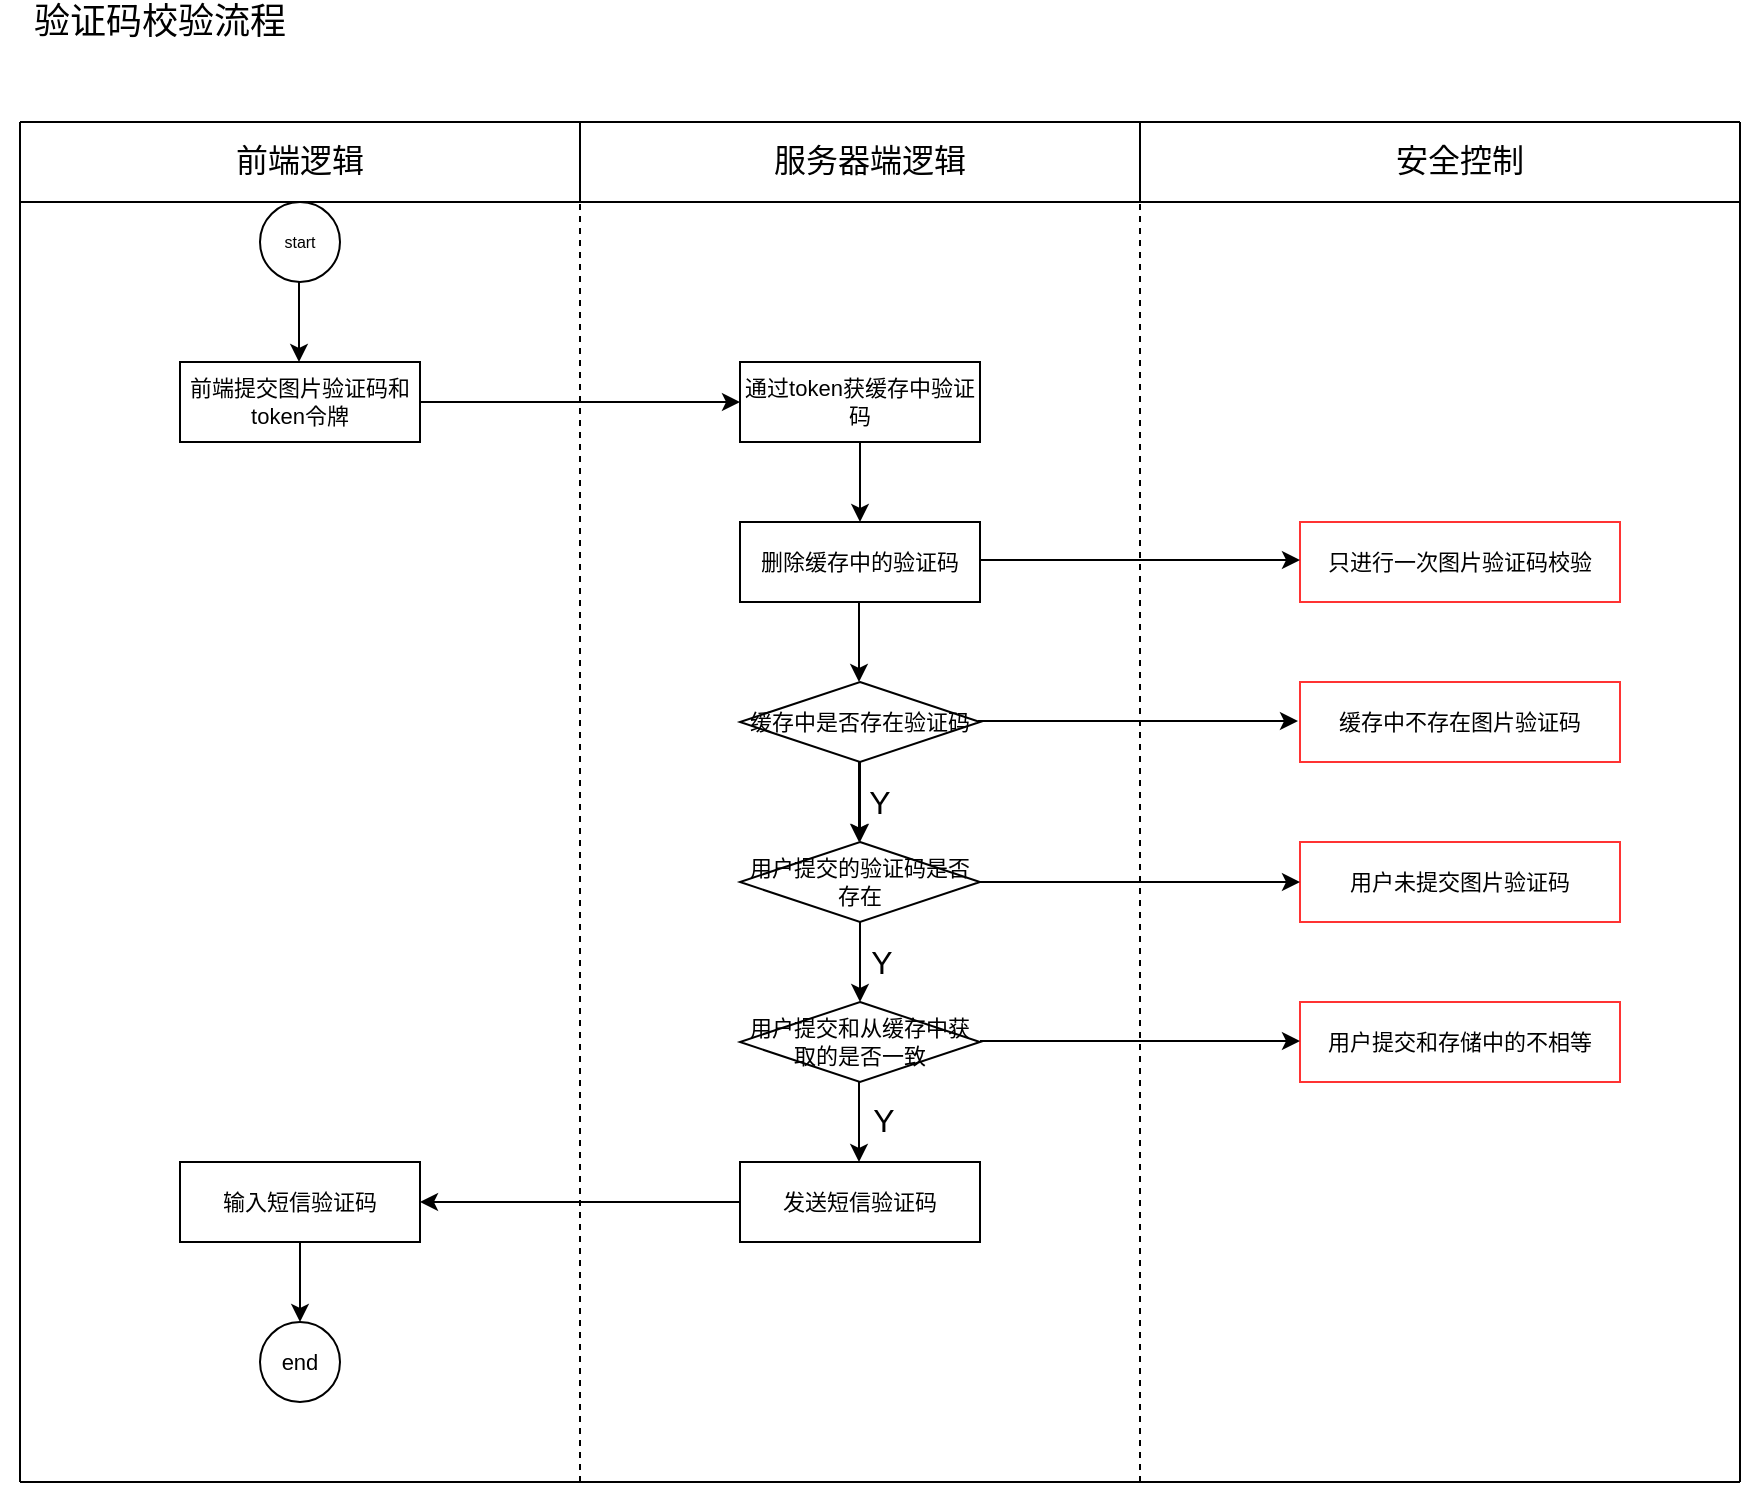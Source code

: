 <mxfile version="11.1.4" type="github"><diagram id="Hb7DwbeiHw049MgWfklC" name="第 1 页"><mxGraphModel dx="1824" dy="928" grid="1" gridSize="10" guides="1" tooltips="1" connect="1" arrows="1" fold="1" page="1" pageScale="1" pageWidth="1169" pageHeight="1654" math="0" shadow="0"><root><mxCell id="0"/><mxCell id="1" parent="0"/><mxCell id="GvQ9ep-fzIfQ1WdBwdYZ-8" value="验证码校验流程" style="text;html=1;strokeColor=none;fillColor=none;align=center;verticalAlign=middle;whiteSpace=wrap;rounded=0;fontSize=18;" vertex="1" parent="1"><mxGeometry x="28" y="340" width="160" height="20" as="geometry"/></mxCell><mxCell id="GvQ9ep-fzIfQ1WdBwdYZ-9" value="start" style="ellipse;whiteSpace=wrap;html=1;aspect=fixed;fontSize=8;" vertex="1" parent="1"><mxGeometry x="158" y="440" width="40" height="40" as="geometry"/></mxCell><mxCell id="GvQ9ep-fzIfQ1WdBwdYZ-10" value="前端提交图片验证码和token令牌" style="rounded=0;whiteSpace=wrap;html=1;fontSize=11;" vertex="1" parent="1"><mxGeometry x="118" y="520" width="120" height="40" as="geometry"/></mxCell><mxCell id="GvQ9ep-fzIfQ1WdBwdYZ-11" value="通过token获缓存中验证码" style="rounded=0;whiteSpace=wrap;html=1;fontSize=11;" vertex="1" parent="1"><mxGeometry x="398" y="520" width="120" height="40" as="geometry"/></mxCell><mxCell id="GvQ9ep-fzIfQ1WdBwdYZ-12" value="" style="endArrow=none;html=1;fontSize=11;dashed=1;" edge="1" parent="1"><mxGeometry width="50" height="50" relative="1" as="geometry"><mxPoint x="318" y="1080" as="sourcePoint"/><mxPoint x="318" y="440" as="targetPoint"/></mxGeometry></mxCell><mxCell id="GvQ9ep-fzIfQ1WdBwdYZ-13" value="" style="endArrow=none;html=1;fontSize=11;dashed=1;" edge="1" parent="1"><mxGeometry width="50" height="50" relative="1" as="geometry"><mxPoint x="598" y="1080" as="sourcePoint"/><mxPoint x="598" y="440" as="targetPoint"/></mxGeometry></mxCell><mxCell id="GvQ9ep-fzIfQ1WdBwdYZ-14" value="" style="endArrow=none;html=1;fontSize=11;" edge="1" parent="1"><mxGeometry width="50" height="50" relative="1" as="geometry"><mxPoint x="38" y="1080" as="sourcePoint"/><mxPoint x="38.0" y="440" as="targetPoint"/></mxGeometry></mxCell><mxCell id="GvQ9ep-fzIfQ1WdBwdYZ-15" value="" style="endArrow=classic;html=1;fontSize=11;entryX=0;entryY=0.5;entryDx=0;entryDy=0;exitX=1;exitY=0.5;exitDx=0;exitDy=0;" edge="1" parent="1" source="GvQ9ep-fzIfQ1WdBwdYZ-10" target="GvQ9ep-fzIfQ1WdBwdYZ-11"><mxGeometry width="50" height="50" relative="1" as="geometry"><mxPoint x="238" y="580" as="sourcePoint"/><mxPoint x="288" y="530" as="targetPoint"/></mxGeometry></mxCell><mxCell id="GvQ9ep-fzIfQ1WdBwdYZ-16" value="" style="endArrow=classic;html=1;fontSize=11;" edge="1" parent="1"><mxGeometry width="50" height="50" relative="1" as="geometry"><mxPoint x="177.5" y="480" as="sourcePoint"/><mxPoint x="177.5" y="520" as="targetPoint"/></mxGeometry></mxCell><mxCell id="GvQ9ep-fzIfQ1WdBwdYZ-27" value="" style="edgeStyle=orthogonalEdgeStyle;rounded=0;orthogonalLoop=1;jettySize=auto;html=1;fontSize=11;" edge="1" parent="1" source="GvQ9ep-fzIfQ1WdBwdYZ-17" target="GvQ9ep-fzIfQ1WdBwdYZ-23"><mxGeometry relative="1" as="geometry"/></mxCell><mxCell id="GvQ9ep-fzIfQ1WdBwdYZ-17" value="缓存中是否存在验证码" style="rhombus;whiteSpace=wrap;html=1;fontSize=11;" vertex="1" parent="1"><mxGeometry x="398" y="680" width="120" height="40" as="geometry"/></mxCell><mxCell id="GvQ9ep-fzIfQ1WdBwdYZ-18" value="删除缓存中的验证码" style="rounded=0;whiteSpace=wrap;html=1;fontSize=11;" vertex="1" parent="1"><mxGeometry x="398" y="600" width="120" height="40" as="geometry"/></mxCell><mxCell id="GvQ9ep-fzIfQ1WdBwdYZ-19" value="" style="endArrow=classic;html=1;fontSize=11;" edge="1" parent="1"><mxGeometry width="50" height="50" relative="1" as="geometry"><mxPoint x="458" y="560" as="sourcePoint"/><mxPoint x="458" y="600" as="targetPoint"/></mxGeometry></mxCell><mxCell id="GvQ9ep-fzIfQ1WdBwdYZ-20" value="" style="endArrow=classic;html=1;fontSize=11;" edge="1" parent="1"><mxGeometry width="50" height="50" relative="1" as="geometry"><mxPoint x="457.5" y="640" as="sourcePoint"/><mxPoint x="457.5" y="680" as="targetPoint"/></mxGeometry></mxCell><mxCell id="GvQ9ep-fzIfQ1WdBwdYZ-22" value="" style="endArrow=classic;html=1;fontSize=11;" edge="1" parent="1"><mxGeometry width="50" height="50" relative="1" as="geometry"><mxPoint x="457.5" y="720" as="sourcePoint"/><mxPoint x="457.5" y="760" as="targetPoint"/></mxGeometry></mxCell><mxCell id="GvQ9ep-fzIfQ1WdBwdYZ-23" value="用户提交的验证码是否存在" style="rhombus;whiteSpace=wrap;html=1;fontSize=11;" vertex="1" parent="1"><mxGeometry x="398" y="760" width="120" height="40" as="geometry"/></mxCell><mxCell id="GvQ9ep-fzIfQ1WdBwdYZ-26" value="用户提交和从缓存中获取的是否一致" style="rhombus;whiteSpace=wrap;html=1;fontSize=11;" vertex="1" parent="1"><mxGeometry x="398" y="840" width="120" height="40" as="geometry"/></mxCell><mxCell id="GvQ9ep-fzIfQ1WdBwdYZ-28" value="" style="endArrow=classic;html=1;fontSize=11;" edge="1" parent="1"><mxGeometry width="50" height="50" relative="1" as="geometry"><mxPoint x="458" y="800" as="sourcePoint"/><mxPoint x="458" y="840" as="targetPoint"/></mxGeometry></mxCell><mxCell id="GvQ9ep-fzIfQ1WdBwdYZ-30" value="" style="endArrow=classic;html=1;fontSize=11;" edge="1" parent="1"><mxGeometry width="50" height="50" relative="1" as="geometry"><mxPoint x="457.5" y="880" as="sourcePoint"/><mxPoint x="457.5" y="920" as="targetPoint"/></mxGeometry></mxCell><mxCell id="GvQ9ep-fzIfQ1WdBwdYZ-31" value="发送短信验证码" style="rounded=0;whiteSpace=wrap;html=1;fontSize=11;" vertex="1" parent="1"><mxGeometry x="398" y="920" width="120" height="40" as="geometry"/></mxCell><mxCell id="GvQ9ep-fzIfQ1WdBwdYZ-32" value="输入短信验证码" style="rounded=0;whiteSpace=wrap;html=1;fontSize=11;" vertex="1" parent="1"><mxGeometry x="118" y="920" width="120" height="40" as="geometry"/></mxCell><mxCell id="GvQ9ep-fzIfQ1WdBwdYZ-33" value="" style="endArrow=classic;html=1;fontSize=11;exitX=0;exitY=0.5;exitDx=0;exitDy=0;entryX=1;entryY=0.5;entryDx=0;entryDy=0;" edge="1" parent="1" source="GvQ9ep-fzIfQ1WdBwdYZ-31" target="GvQ9ep-fzIfQ1WdBwdYZ-32"><mxGeometry width="50" height="50" relative="1" as="geometry"><mxPoint x="238" y="940" as="sourcePoint"/><mxPoint x="278" y="850" as="targetPoint"/></mxGeometry></mxCell><mxCell id="GvQ9ep-fzIfQ1WdBwdYZ-34" value="end" style="ellipse;whiteSpace=wrap;html=1;aspect=fixed;fontSize=11;" vertex="1" parent="1"><mxGeometry x="158" y="1000" width="40" height="40" as="geometry"/></mxCell><mxCell id="GvQ9ep-fzIfQ1WdBwdYZ-35" value="" style="endArrow=classic;html=1;fontSize=11;" edge="1" parent="1"><mxGeometry width="50" height="50" relative="1" as="geometry"><mxPoint x="178" y="960" as="sourcePoint"/><mxPoint x="178" y="1000" as="targetPoint"/></mxGeometry></mxCell><mxCell id="GvQ9ep-fzIfQ1WdBwdYZ-36" value="" style="endArrow=none;html=1;fontSize=11;" edge="1" parent="1"><mxGeometry width="50" height="50" relative="1" as="geometry"><mxPoint x="38" y="440" as="sourcePoint"/><mxPoint x="898" y="440" as="targetPoint"/></mxGeometry></mxCell><mxCell id="GvQ9ep-fzIfQ1WdBwdYZ-37" value="" style="endArrow=none;html=1;fontSize=11;" edge="1" parent="1"><mxGeometry width="50" height="50" relative="1" as="geometry"><mxPoint x="38" y="400" as="sourcePoint"/><mxPoint x="898" y="400" as="targetPoint"/></mxGeometry></mxCell><mxCell id="GvQ9ep-fzIfQ1WdBwdYZ-38" value="" style="endArrow=none;html=1;fontSize=11;" edge="1" parent="1"><mxGeometry width="50" height="50" relative="1" as="geometry"><mxPoint x="318" y="440" as="sourcePoint"/><mxPoint x="318" y="400" as="targetPoint"/></mxGeometry></mxCell><mxCell id="GvQ9ep-fzIfQ1WdBwdYZ-39" value="" style="endArrow=none;html=1;fontSize=11;" edge="1" parent="1"><mxGeometry width="50" height="50" relative="1" as="geometry"><mxPoint x="598" y="440" as="sourcePoint"/><mxPoint x="598" y="400" as="targetPoint"/></mxGeometry></mxCell><mxCell id="GvQ9ep-fzIfQ1WdBwdYZ-40" value="" style="endArrow=none;html=1;fontSize=11;" edge="1" parent="1"><mxGeometry width="50" height="50" relative="1" as="geometry"><mxPoint x="38" y="440" as="sourcePoint"/><mxPoint x="38" y="400" as="targetPoint"/></mxGeometry></mxCell><mxCell id="GvQ9ep-fzIfQ1WdBwdYZ-41" value="" style="endArrow=none;html=1;fontSize=11;" edge="1" parent="1"><mxGeometry width="50" height="50" relative="1" as="geometry"><mxPoint x="898" y="1080" as="sourcePoint"/><mxPoint x="898" y="400" as="targetPoint"/></mxGeometry></mxCell><mxCell id="GvQ9ep-fzIfQ1WdBwdYZ-43" value="前端逻辑" style="text;html=1;strokeColor=none;fillColor=none;align=center;verticalAlign=middle;whiteSpace=wrap;rounded=0;fontSize=16;" vertex="1" parent="1"><mxGeometry x="138" y="409" width="80" height="20" as="geometry"/></mxCell><mxCell id="GvQ9ep-fzIfQ1WdBwdYZ-45" value="服务器端逻辑" style="text;html=1;strokeColor=none;fillColor=none;align=center;verticalAlign=middle;whiteSpace=wrap;rounded=0;fontSize=16;" vertex="1" parent="1"><mxGeometry x="408" y="409" width="110" height="20" as="geometry"/></mxCell><mxCell id="GvQ9ep-fzIfQ1WdBwdYZ-46" value="安全控制" style="text;html=1;strokeColor=none;fillColor=none;align=center;verticalAlign=middle;whiteSpace=wrap;rounded=0;fontSize=16;" vertex="1" parent="1"><mxGeometry x="703" y="409" width="110" height="20" as="geometry"/></mxCell><mxCell id="GvQ9ep-fzIfQ1WdBwdYZ-47" value="" style="endArrow=none;html=1;fontSize=11;" edge="1" parent="1"><mxGeometry width="50" height="50" relative="1" as="geometry"><mxPoint x="38" y="1080" as="sourcePoint"/><mxPoint x="898" y="1080" as="targetPoint"/></mxGeometry></mxCell><mxCell id="GvQ9ep-fzIfQ1WdBwdYZ-48" value="Y" style="text;html=1;strokeColor=none;fillColor=none;align=center;verticalAlign=middle;whiteSpace=wrap;rounded=0;fontSize=16;" vertex="1" parent="1"><mxGeometry x="448" y="730" width="40" height="20" as="geometry"/></mxCell><mxCell id="GvQ9ep-fzIfQ1WdBwdYZ-51" value="Y" style="text;html=1;strokeColor=none;fillColor=none;align=center;verticalAlign=middle;whiteSpace=wrap;rounded=0;fontSize=16;" vertex="1" parent="1"><mxGeometry x="449" y="810" width="40" height="20" as="geometry"/></mxCell><mxCell id="GvQ9ep-fzIfQ1WdBwdYZ-52" value="Y" style="text;html=1;strokeColor=none;fillColor=none;align=center;verticalAlign=middle;whiteSpace=wrap;rounded=0;fontSize=16;" vertex="1" parent="1"><mxGeometry x="450" y="889" width="40" height="20" as="geometry"/></mxCell><mxCell id="GvQ9ep-fzIfQ1WdBwdYZ-53" value="缓存中不存在图片验证码" style="rounded=0;whiteSpace=wrap;html=1;fontSize=11;strokeColor=#FF3333;" vertex="1" parent="1"><mxGeometry x="678" y="680" width="160" height="40" as="geometry"/></mxCell><mxCell id="GvQ9ep-fzIfQ1WdBwdYZ-55" value="" style="endArrow=classic;html=1;fontSize=11;entryX=0;entryY=0.5;entryDx=0;entryDy=0;exitX=1;exitY=0.5;exitDx=0;exitDy=0;" edge="1" parent="1"><mxGeometry width="50" height="50" relative="1" as="geometry"><mxPoint x="517" y="699.5" as="sourcePoint"/><mxPoint x="677" y="699.5" as="targetPoint"/></mxGeometry></mxCell><mxCell id="GvQ9ep-fzIfQ1WdBwdYZ-58" value="用户未提交图片验证码" style="rounded=0;whiteSpace=wrap;html=1;fontSize=11;strokeColor=#FF3333;" vertex="1" parent="1"><mxGeometry x="678" y="760" width="160" height="40" as="geometry"/></mxCell><mxCell id="GvQ9ep-fzIfQ1WdBwdYZ-59" value="" style="endArrow=classic;html=1;fontSize=11;entryX=0;entryY=0.5;entryDx=0;entryDy=0;exitX=1;exitY=0.5;exitDx=0;exitDy=0;" edge="1" parent="1"><mxGeometry width="50" height="50" relative="1" as="geometry"><mxPoint x="518" y="780" as="sourcePoint"/><mxPoint x="678" y="780" as="targetPoint"/></mxGeometry></mxCell><mxCell id="GvQ9ep-fzIfQ1WdBwdYZ-60" value="用户提交和存储中的不相等" style="rounded=0;whiteSpace=wrap;html=1;fontSize=11;strokeColor=#FF3333;" vertex="1" parent="1"><mxGeometry x="678" y="840" width="160" height="40" as="geometry"/></mxCell><mxCell id="GvQ9ep-fzIfQ1WdBwdYZ-61" value="" style="endArrow=classic;html=1;fontSize=11;entryX=0;entryY=0.5;entryDx=0;entryDy=0;exitX=1;exitY=0.5;exitDx=0;exitDy=0;" edge="1" parent="1"><mxGeometry width="50" height="50" relative="1" as="geometry"><mxPoint x="518" y="859.5" as="sourcePoint"/><mxPoint x="678" y="859.5" as="targetPoint"/></mxGeometry></mxCell><mxCell id="GvQ9ep-fzIfQ1WdBwdYZ-67" value="只进行一次图片验证码校验" style="rounded=0;whiteSpace=wrap;html=1;fontSize=11;strokeColor=#FF3333;" vertex="1" parent="1"><mxGeometry x="678" y="600" width="160" height="40" as="geometry"/></mxCell><mxCell id="GvQ9ep-fzIfQ1WdBwdYZ-68" value="" style="endArrow=classic;html=1;fontSize=11;entryX=0;entryY=0.5;entryDx=0;entryDy=0;exitX=1;exitY=0.5;exitDx=0;exitDy=0;" edge="1" parent="1"><mxGeometry width="50" height="50" relative="1" as="geometry"><mxPoint x="518" y="619" as="sourcePoint"/><mxPoint x="678" y="619" as="targetPoint"/></mxGeometry></mxCell></root></mxGraphModel></diagram></mxfile>